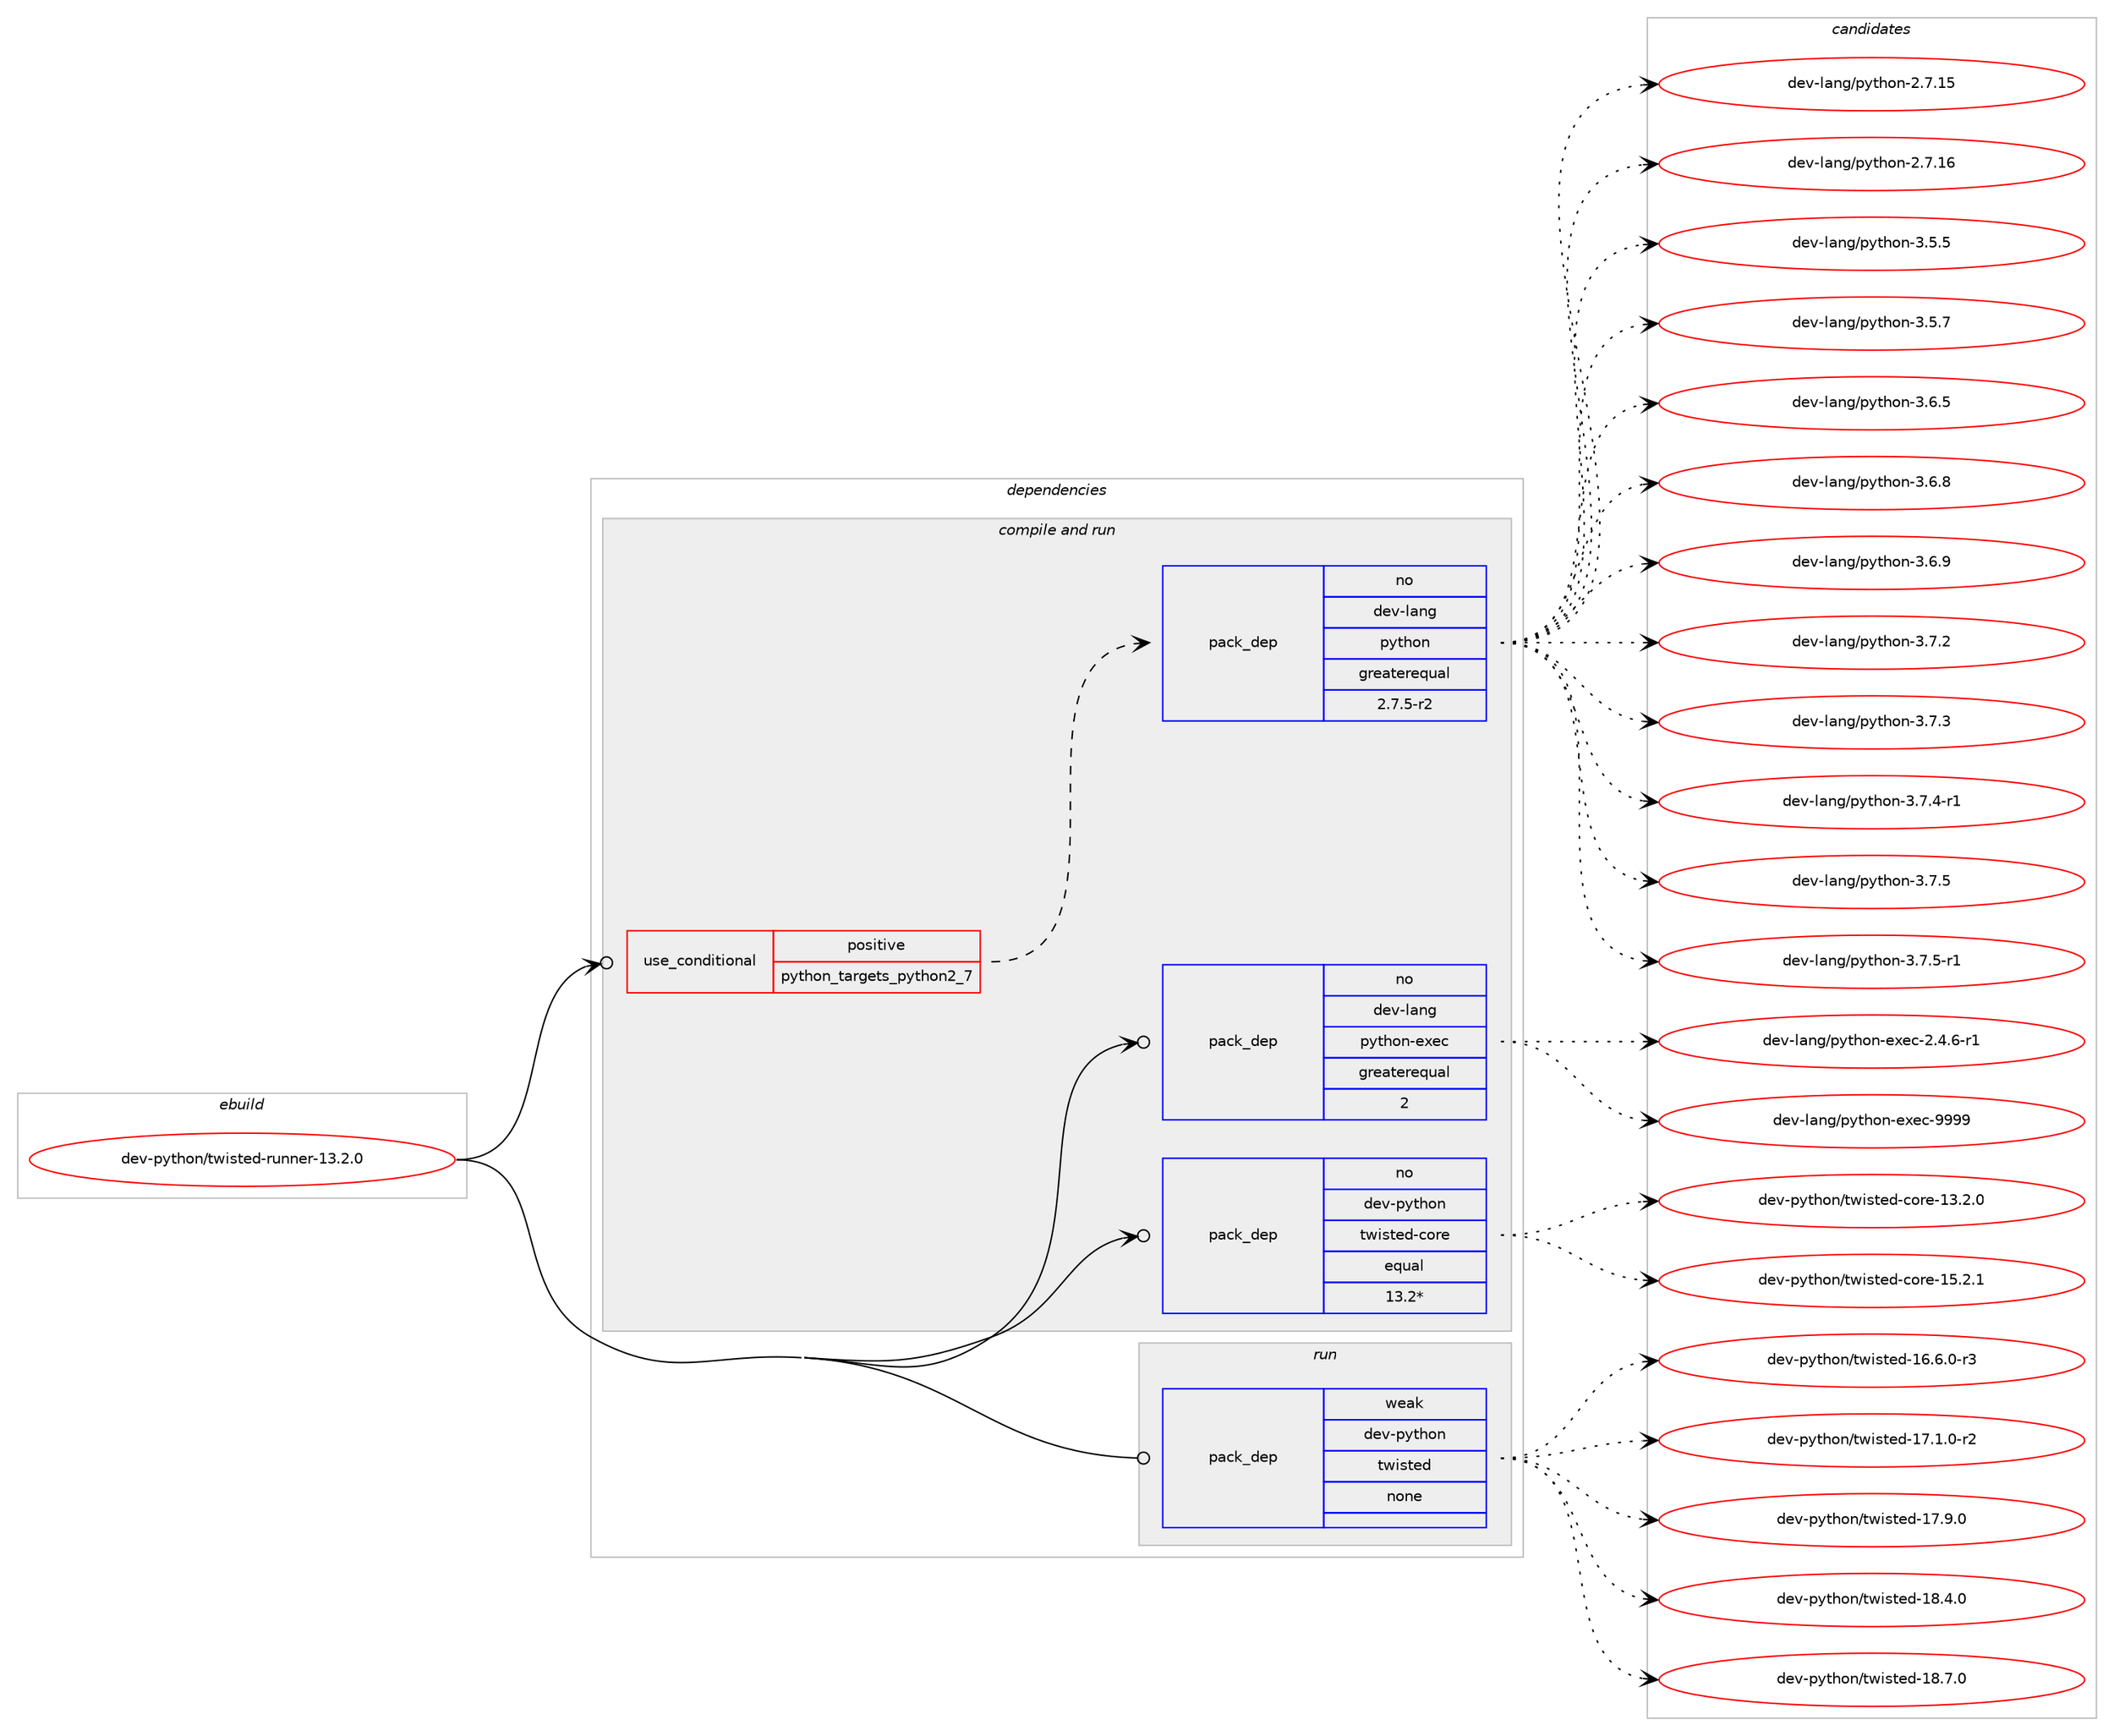 digraph prolog {

# *************
# Graph options
# *************

newrank=true;
concentrate=true;
compound=true;
graph [rankdir=LR,fontname=Helvetica,fontsize=10,ranksep=1.5];#, ranksep=2.5, nodesep=0.2];
edge  [arrowhead=vee];
node  [fontname=Helvetica,fontsize=10];

# **********
# The ebuild
# **********

subgraph cluster_leftcol {
color=gray;
rank=same;
label=<<i>ebuild</i>>;
id [label="dev-python/twisted-runner-13.2.0", color=red, width=4, href="../dev-python/twisted-runner-13.2.0.svg"];
}

# ****************
# The dependencies
# ****************

subgraph cluster_midcol {
color=gray;
label=<<i>dependencies</i>>;
subgraph cluster_compile {
fillcolor="#eeeeee";
style=filled;
label=<<i>compile</i>>;
}
subgraph cluster_compileandrun {
fillcolor="#eeeeee";
style=filled;
label=<<i>compile and run</i>>;
subgraph cond150805 {
dependency641921 [label=<<TABLE BORDER="0" CELLBORDER="1" CELLSPACING="0" CELLPADDING="4"><TR><TD ROWSPAN="3" CELLPADDING="10">use_conditional</TD></TR><TR><TD>positive</TD></TR><TR><TD>python_targets_python2_7</TD></TR></TABLE>>, shape=none, color=red];
subgraph pack479234 {
dependency641922 [label=<<TABLE BORDER="0" CELLBORDER="1" CELLSPACING="0" CELLPADDING="4" WIDTH="220"><TR><TD ROWSPAN="6" CELLPADDING="30">pack_dep</TD></TR><TR><TD WIDTH="110">no</TD></TR><TR><TD>dev-lang</TD></TR><TR><TD>python</TD></TR><TR><TD>greaterequal</TD></TR><TR><TD>2.7.5-r2</TD></TR></TABLE>>, shape=none, color=blue];
}
dependency641921:e -> dependency641922:w [weight=20,style="dashed",arrowhead="vee"];
}
id:e -> dependency641921:w [weight=20,style="solid",arrowhead="odotvee"];
subgraph pack479235 {
dependency641923 [label=<<TABLE BORDER="0" CELLBORDER="1" CELLSPACING="0" CELLPADDING="4" WIDTH="220"><TR><TD ROWSPAN="6" CELLPADDING="30">pack_dep</TD></TR><TR><TD WIDTH="110">no</TD></TR><TR><TD>dev-lang</TD></TR><TR><TD>python-exec</TD></TR><TR><TD>greaterequal</TD></TR><TR><TD>2</TD></TR></TABLE>>, shape=none, color=blue];
}
id:e -> dependency641923:w [weight=20,style="solid",arrowhead="odotvee"];
subgraph pack479236 {
dependency641924 [label=<<TABLE BORDER="0" CELLBORDER="1" CELLSPACING="0" CELLPADDING="4" WIDTH="220"><TR><TD ROWSPAN="6" CELLPADDING="30">pack_dep</TD></TR><TR><TD WIDTH="110">no</TD></TR><TR><TD>dev-python</TD></TR><TR><TD>twisted-core</TD></TR><TR><TD>equal</TD></TR><TR><TD>13.2*</TD></TR></TABLE>>, shape=none, color=blue];
}
id:e -> dependency641924:w [weight=20,style="solid",arrowhead="odotvee"];
}
subgraph cluster_run {
fillcolor="#eeeeee";
style=filled;
label=<<i>run</i>>;
subgraph pack479237 {
dependency641925 [label=<<TABLE BORDER="0" CELLBORDER="1" CELLSPACING="0" CELLPADDING="4" WIDTH="220"><TR><TD ROWSPAN="6" CELLPADDING="30">pack_dep</TD></TR><TR><TD WIDTH="110">weak</TD></TR><TR><TD>dev-python</TD></TR><TR><TD>twisted</TD></TR><TR><TD>none</TD></TR><TR><TD></TD></TR></TABLE>>, shape=none, color=blue];
}
id:e -> dependency641925:w [weight=20,style="solid",arrowhead="odot"];
}
}

# **************
# The candidates
# **************

subgraph cluster_choices {
rank=same;
color=gray;
label=<<i>candidates</i>>;

subgraph choice479234 {
color=black;
nodesep=1;
choice10010111845108971101034711212111610411111045504655464953 [label="dev-lang/python-2.7.15", color=red, width=4,href="../dev-lang/python-2.7.15.svg"];
choice10010111845108971101034711212111610411111045504655464954 [label="dev-lang/python-2.7.16", color=red, width=4,href="../dev-lang/python-2.7.16.svg"];
choice100101118451089711010347112121116104111110455146534653 [label="dev-lang/python-3.5.5", color=red, width=4,href="../dev-lang/python-3.5.5.svg"];
choice100101118451089711010347112121116104111110455146534655 [label="dev-lang/python-3.5.7", color=red, width=4,href="../dev-lang/python-3.5.7.svg"];
choice100101118451089711010347112121116104111110455146544653 [label="dev-lang/python-3.6.5", color=red, width=4,href="../dev-lang/python-3.6.5.svg"];
choice100101118451089711010347112121116104111110455146544656 [label="dev-lang/python-3.6.8", color=red, width=4,href="../dev-lang/python-3.6.8.svg"];
choice100101118451089711010347112121116104111110455146544657 [label="dev-lang/python-3.6.9", color=red, width=4,href="../dev-lang/python-3.6.9.svg"];
choice100101118451089711010347112121116104111110455146554650 [label="dev-lang/python-3.7.2", color=red, width=4,href="../dev-lang/python-3.7.2.svg"];
choice100101118451089711010347112121116104111110455146554651 [label="dev-lang/python-3.7.3", color=red, width=4,href="../dev-lang/python-3.7.3.svg"];
choice1001011184510897110103471121211161041111104551465546524511449 [label="dev-lang/python-3.7.4-r1", color=red, width=4,href="../dev-lang/python-3.7.4-r1.svg"];
choice100101118451089711010347112121116104111110455146554653 [label="dev-lang/python-3.7.5", color=red, width=4,href="../dev-lang/python-3.7.5.svg"];
choice1001011184510897110103471121211161041111104551465546534511449 [label="dev-lang/python-3.7.5-r1", color=red, width=4,href="../dev-lang/python-3.7.5-r1.svg"];
dependency641922:e -> choice10010111845108971101034711212111610411111045504655464953:w [style=dotted,weight="100"];
dependency641922:e -> choice10010111845108971101034711212111610411111045504655464954:w [style=dotted,weight="100"];
dependency641922:e -> choice100101118451089711010347112121116104111110455146534653:w [style=dotted,weight="100"];
dependency641922:e -> choice100101118451089711010347112121116104111110455146534655:w [style=dotted,weight="100"];
dependency641922:e -> choice100101118451089711010347112121116104111110455146544653:w [style=dotted,weight="100"];
dependency641922:e -> choice100101118451089711010347112121116104111110455146544656:w [style=dotted,weight="100"];
dependency641922:e -> choice100101118451089711010347112121116104111110455146544657:w [style=dotted,weight="100"];
dependency641922:e -> choice100101118451089711010347112121116104111110455146554650:w [style=dotted,weight="100"];
dependency641922:e -> choice100101118451089711010347112121116104111110455146554651:w [style=dotted,weight="100"];
dependency641922:e -> choice1001011184510897110103471121211161041111104551465546524511449:w [style=dotted,weight="100"];
dependency641922:e -> choice100101118451089711010347112121116104111110455146554653:w [style=dotted,weight="100"];
dependency641922:e -> choice1001011184510897110103471121211161041111104551465546534511449:w [style=dotted,weight="100"];
}
subgraph choice479235 {
color=black;
nodesep=1;
choice10010111845108971101034711212111610411111045101120101994550465246544511449 [label="dev-lang/python-exec-2.4.6-r1", color=red, width=4,href="../dev-lang/python-exec-2.4.6-r1.svg"];
choice10010111845108971101034711212111610411111045101120101994557575757 [label="dev-lang/python-exec-9999", color=red, width=4,href="../dev-lang/python-exec-9999.svg"];
dependency641923:e -> choice10010111845108971101034711212111610411111045101120101994550465246544511449:w [style=dotted,weight="100"];
dependency641923:e -> choice10010111845108971101034711212111610411111045101120101994557575757:w [style=dotted,weight="100"];
}
subgraph choice479236 {
color=black;
nodesep=1;
choice1001011184511212111610411111047116119105115116101100459911111410145495146504648 [label="dev-python/twisted-core-13.2.0", color=red, width=4,href="../dev-python/twisted-core-13.2.0.svg"];
choice1001011184511212111610411111047116119105115116101100459911111410145495346504649 [label="dev-python/twisted-core-15.2.1", color=red, width=4,href="../dev-python/twisted-core-15.2.1.svg"];
dependency641924:e -> choice1001011184511212111610411111047116119105115116101100459911111410145495146504648:w [style=dotted,weight="100"];
dependency641924:e -> choice1001011184511212111610411111047116119105115116101100459911111410145495346504649:w [style=dotted,weight="100"];
}
subgraph choice479237 {
color=black;
nodesep=1;
choice1001011184511212111610411111047116119105115116101100454954465446484511451 [label="dev-python/twisted-16.6.0-r3", color=red, width=4,href="../dev-python/twisted-16.6.0-r3.svg"];
choice1001011184511212111610411111047116119105115116101100454955464946484511450 [label="dev-python/twisted-17.1.0-r2", color=red, width=4,href="../dev-python/twisted-17.1.0-r2.svg"];
choice100101118451121211161041111104711611910511511610110045495546574648 [label="dev-python/twisted-17.9.0", color=red, width=4,href="../dev-python/twisted-17.9.0.svg"];
choice100101118451121211161041111104711611910511511610110045495646524648 [label="dev-python/twisted-18.4.0", color=red, width=4,href="../dev-python/twisted-18.4.0.svg"];
choice100101118451121211161041111104711611910511511610110045495646554648 [label="dev-python/twisted-18.7.0", color=red, width=4,href="../dev-python/twisted-18.7.0.svg"];
dependency641925:e -> choice1001011184511212111610411111047116119105115116101100454954465446484511451:w [style=dotted,weight="100"];
dependency641925:e -> choice1001011184511212111610411111047116119105115116101100454955464946484511450:w [style=dotted,weight="100"];
dependency641925:e -> choice100101118451121211161041111104711611910511511610110045495546574648:w [style=dotted,weight="100"];
dependency641925:e -> choice100101118451121211161041111104711611910511511610110045495646524648:w [style=dotted,weight="100"];
dependency641925:e -> choice100101118451121211161041111104711611910511511610110045495646554648:w [style=dotted,weight="100"];
}
}

}
